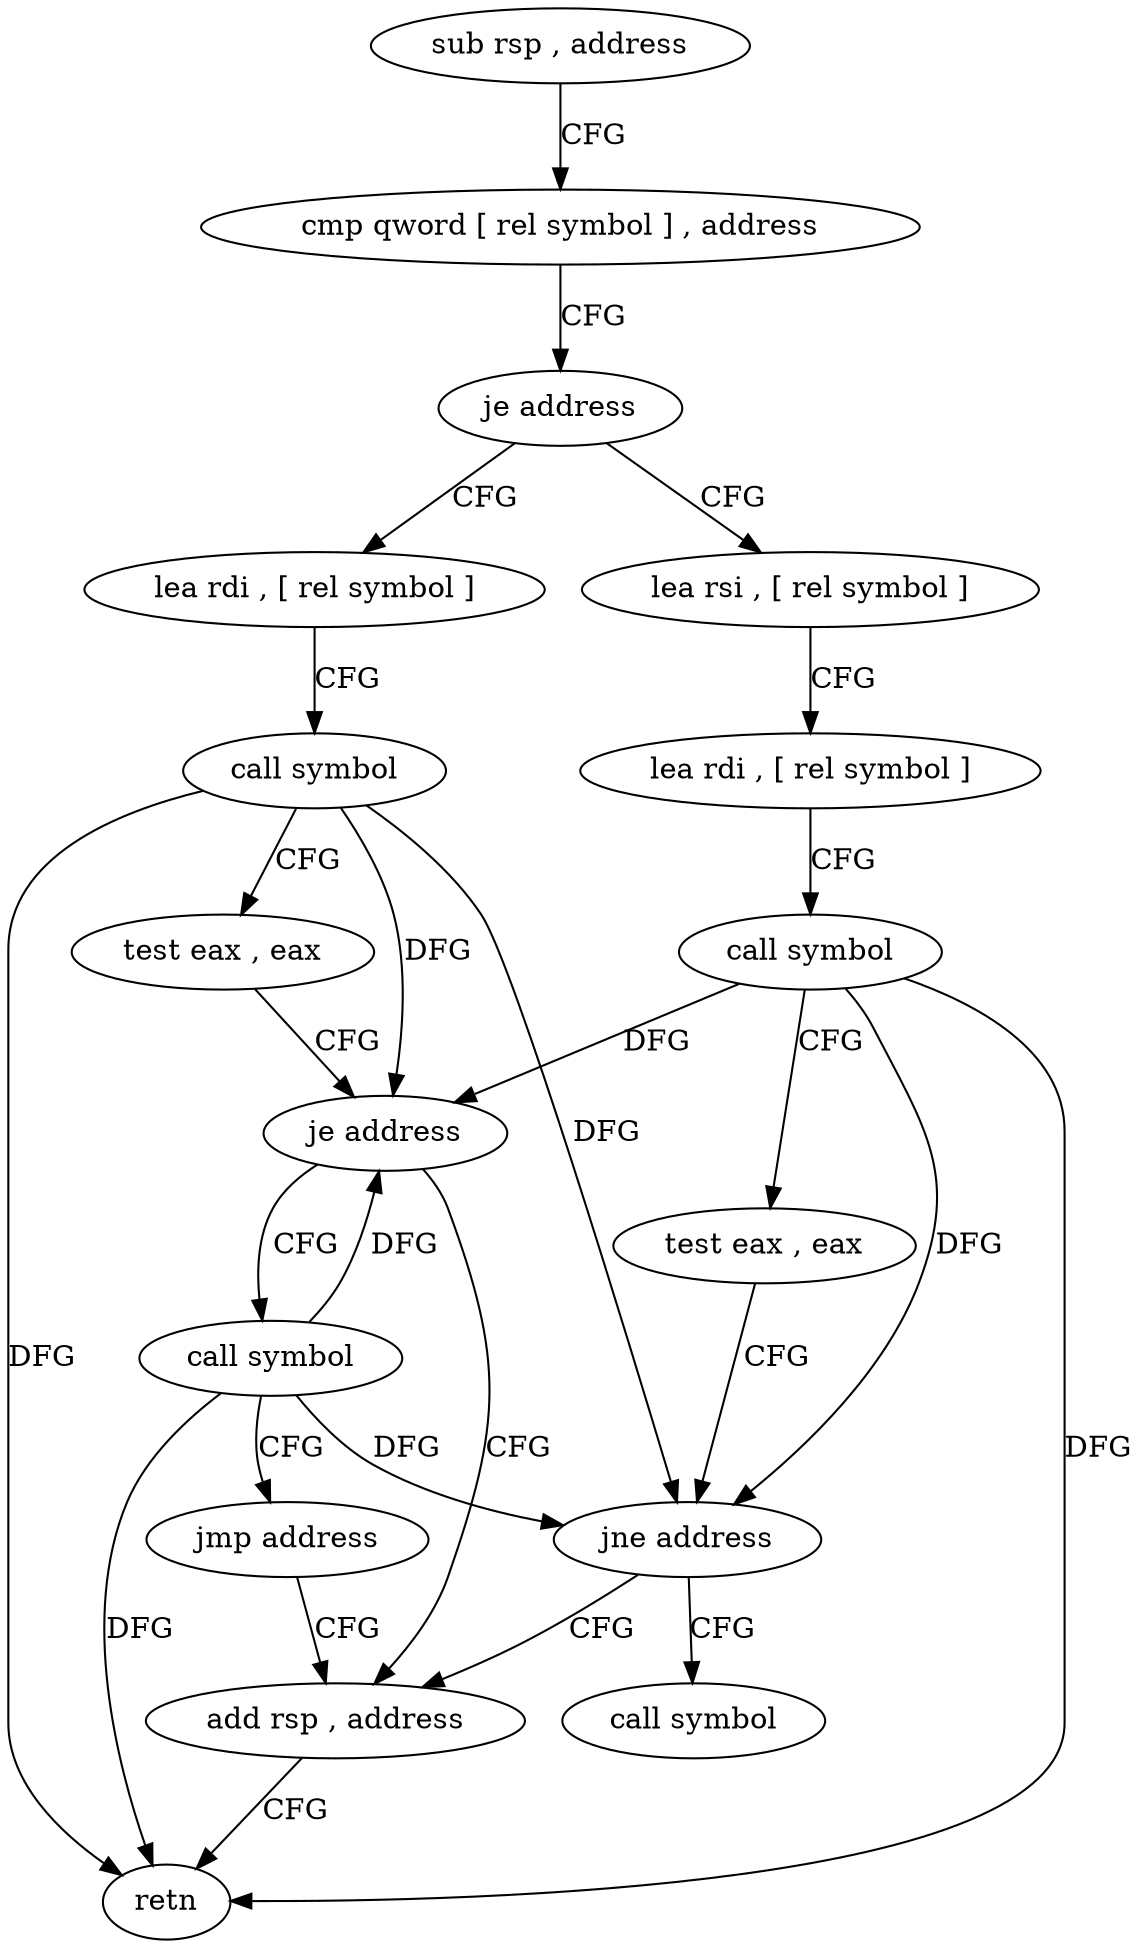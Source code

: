 digraph "func" {
"169710" [label = "sub rsp , address" ]
"169714" [label = "cmp qword [ rel symbol ] , address" ]
"169722" [label = "je address" ]
"169752" [label = "lea rdi , [ rel symbol ]" ]
"169724" [label = "lea rsi , [ rel symbol ]" ]
"169759" [label = "call symbol" ]
"169764" [label = "test eax , eax" ]
"169766" [label = "je address" ]
"169747" [label = "add rsp , address" ]
"169768" [label = "call symbol" ]
"169731" [label = "lea rdi , [ rel symbol ]" ]
"169738" [label = "call symbol" ]
"169743" [label = "test eax , eax" ]
"169745" [label = "jne address" ]
"169775" [label = "call symbol" ]
"169751" [label = "retn" ]
"169773" [label = "jmp address" ]
"169710" -> "169714" [ label = "CFG" ]
"169714" -> "169722" [ label = "CFG" ]
"169722" -> "169752" [ label = "CFG" ]
"169722" -> "169724" [ label = "CFG" ]
"169752" -> "169759" [ label = "CFG" ]
"169724" -> "169731" [ label = "CFG" ]
"169759" -> "169764" [ label = "CFG" ]
"169759" -> "169766" [ label = "DFG" ]
"169759" -> "169745" [ label = "DFG" ]
"169759" -> "169751" [ label = "DFG" ]
"169764" -> "169766" [ label = "CFG" ]
"169766" -> "169747" [ label = "CFG" ]
"169766" -> "169768" [ label = "CFG" ]
"169747" -> "169751" [ label = "CFG" ]
"169768" -> "169773" [ label = "CFG" ]
"169768" -> "169766" [ label = "DFG" ]
"169768" -> "169745" [ label = "DFG" ]
"169768" -> "169751" [ label = "DFG" ]
"169731" -> "169738" [ label = "CFG" ]
"169738" -> "169743" [ label = "CFG" ]
"169738" -> "169766" [ label = "DFG" ]
"169738" -> "169745" [ label = "DFG" ]
"169738" -> "169751" [ label = "DFG" ]
"169743" -> "169745" [ label = "CFG" ]
"169745" -> "169775" [ label = "CFG" ]
"169745" -> "169747" [ label = "CFG" ]
"169773" -> "169747" [ label = "CFG" ]
}
